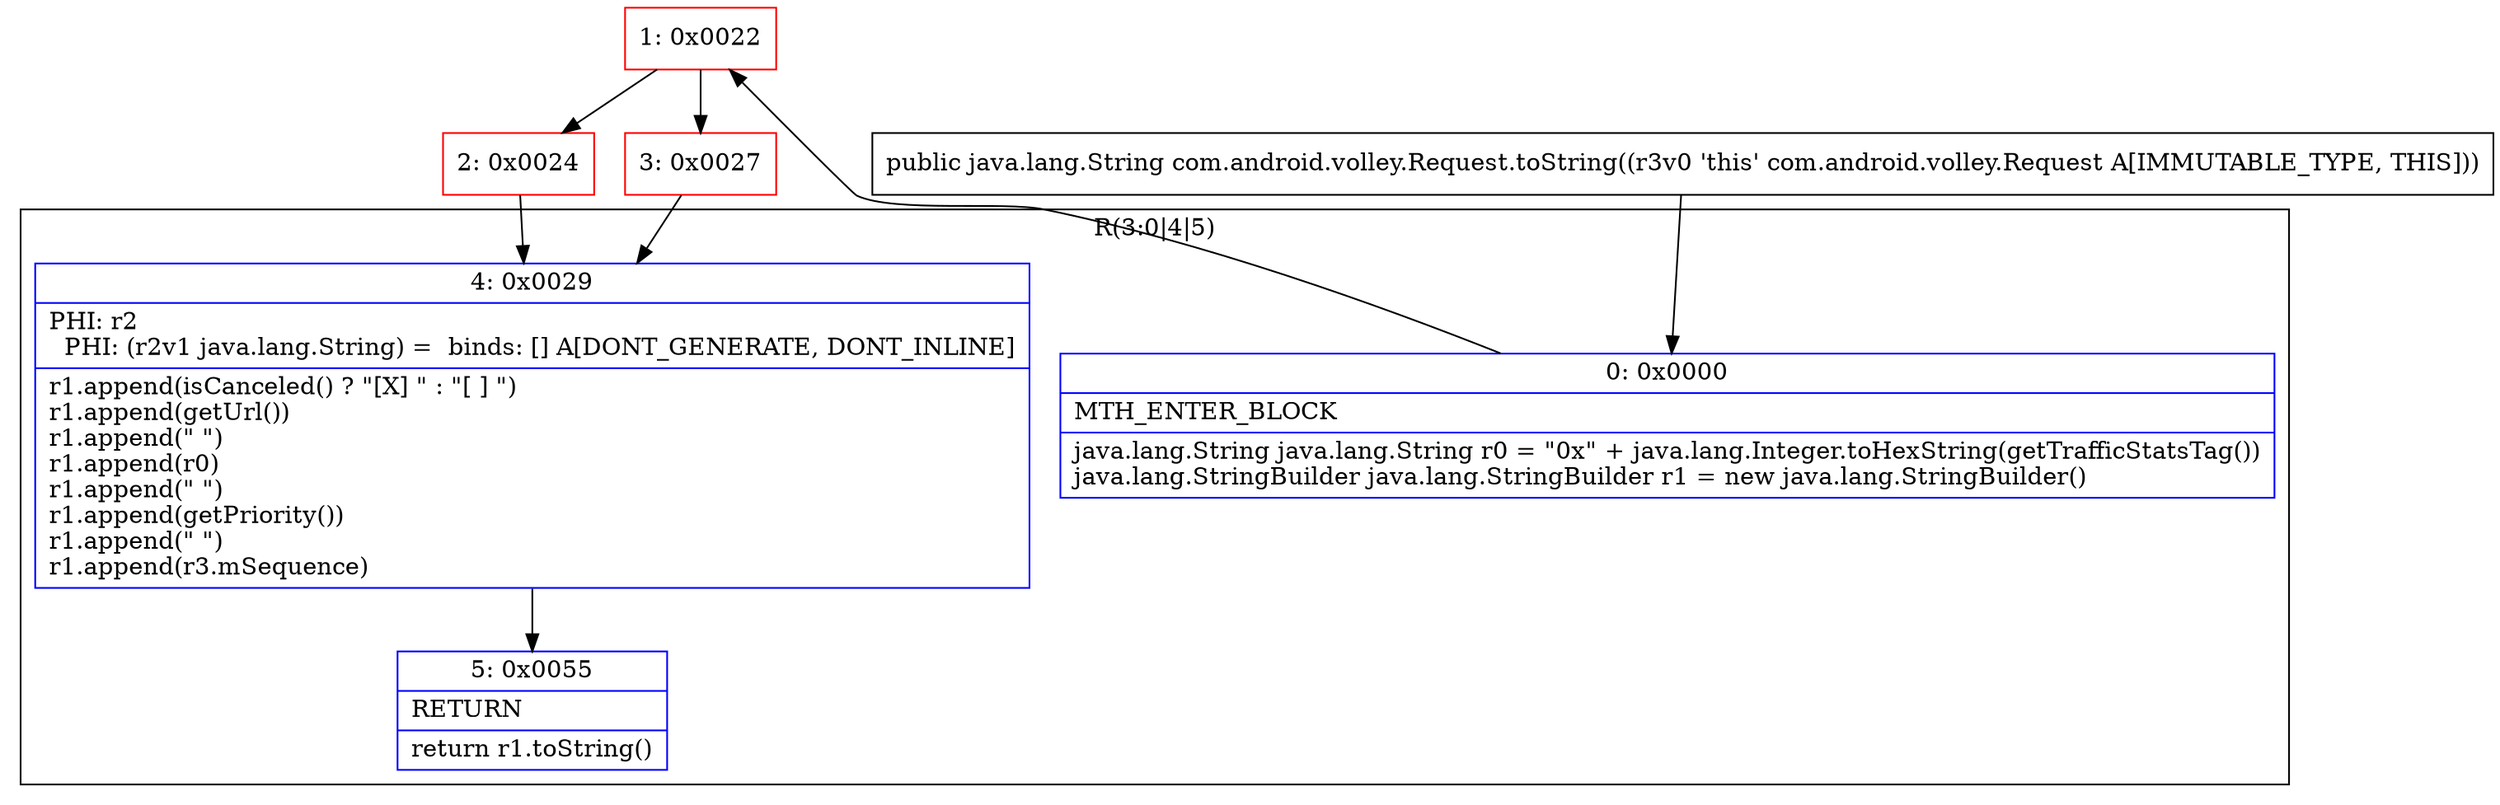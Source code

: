 digraph "CFG forcom.android.volley.Request.toString()Ljava\/lang\/String;" {
subgraph cluster_Region_213034891 {
label = "R(3:0|4|5)";
node [shape=record,color=blue];
Node_0 [shape=record,label="{0\:\ 0x0000|MTH_ENTER_BLOCK\l|java.lang.String java.lang.String r0 = \"0x\" + java.lang.Integer.toHexString(getTrafficStatsTag())\ljava.lang.StringBuilder java.lang.StringBuilder r1 = new java.lang.StringBuilder()\l}"];
Node_4 [shape=record,label="{4\:\ 0x0029|PHI: r2 \l  PHI: (r2v1 java.lang.String) =  binds: [] A[DONT_GENERATE, DONT_INLINE]\l|r1.append(isCanceled() ? \"[X] \" : \"[ ] \")\lr1.append(getUrl())\lr1.append(\" \")\lr1.append(r0)\lr1.append(\" \")\lr1.append(getPriority())\lr1.append(\" \")\lr1.append(r3.mSequence)\l}"];
Node_5 [shape=record,label="{5\:\ 0x0055|RETURN\l|return r1.toString()\l}"];
}
Node_1 [shape=record,color=red,label="{1\:\ 0x0022}"];
Node_2 [shape=record,color=red,label="{2\:\ 0x0024}"];
Node_3 [shape=record,color=red,label="{3\:\ 0x0027}"];
MethodNode[shape=record,label="{public java.lang.String com.android.volley.Request.toString((r3v0 'this' com.android.volley.Request A[IMMUTABLE_TYPE, THIS])) }"];
MethodNode -> Node_0;
Node_0 -> Node_1;
Node_4 -> Node_5;
Node_1 -> Node_2;
Node_1 -> Node_3;
Node_2 -> Node_4;
Node_3 -> Node_4;
}

